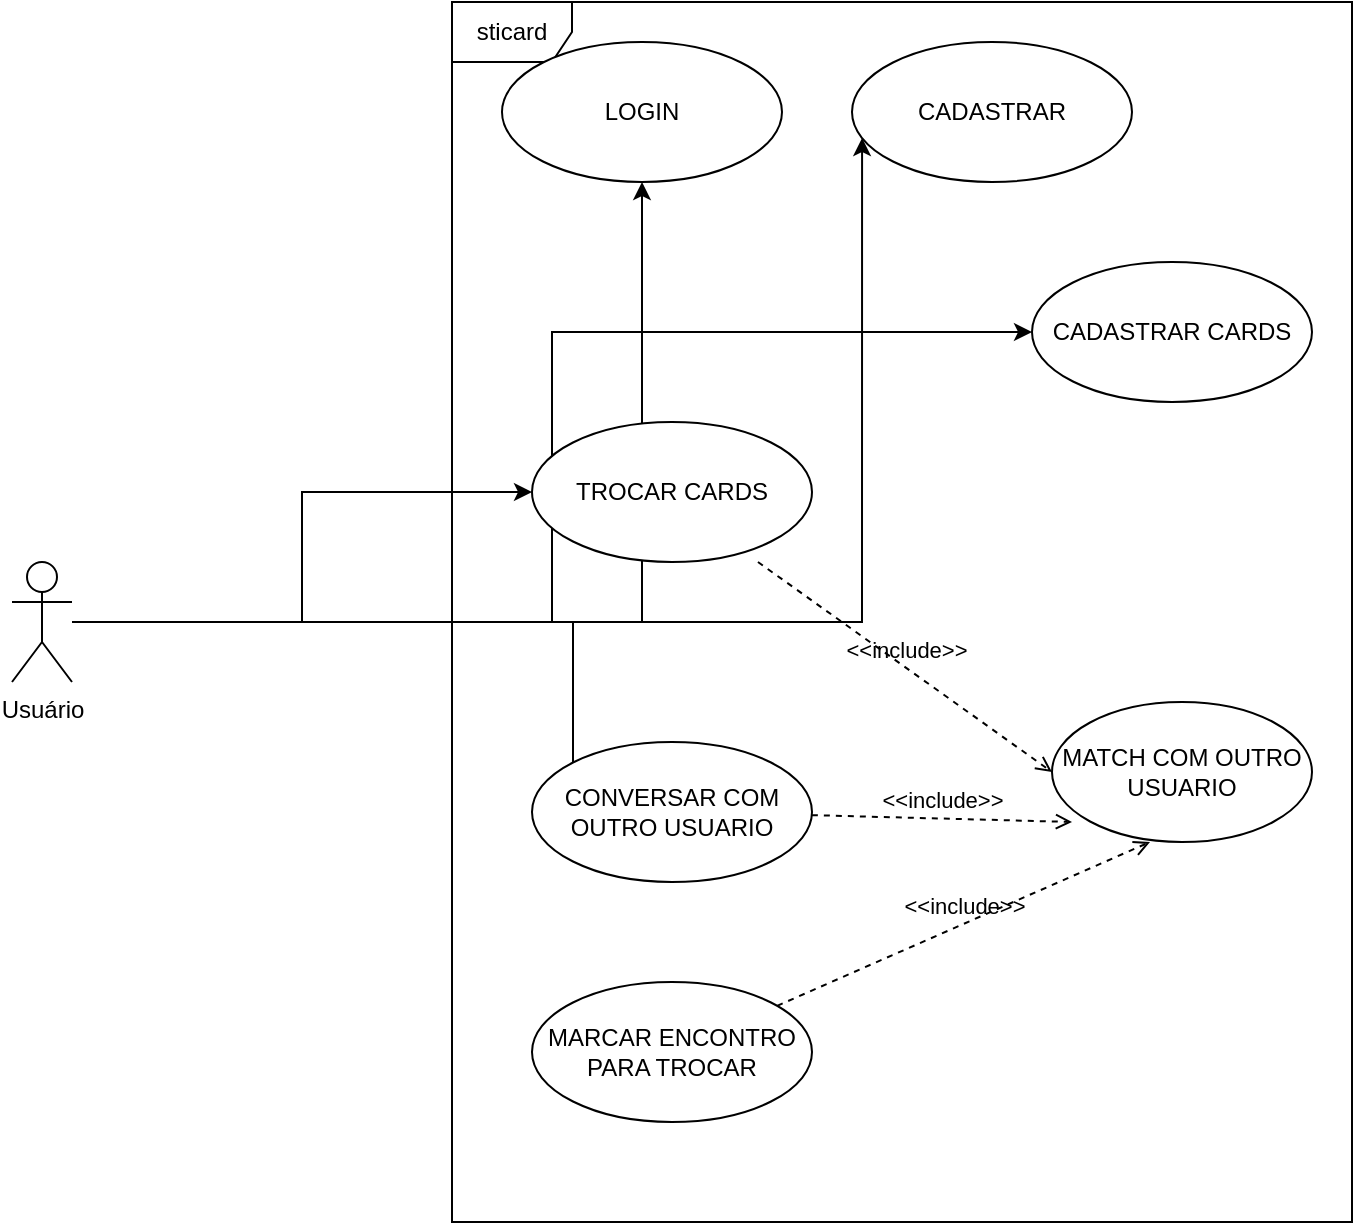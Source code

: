 <mxfile version="22.1.3" type="github">
  <diagram name="Page-1" id="sXxK-9ORvG66VkrLFLbz">
    <mxGraphModel dx="1434" dy="774" grid="1" gridSize="10" guides="1" tooltips="1" connect="1" arrows="1" fold="1" page="1" pageScale="1" pageWidth="850" pageHeight="1100" math="0" shadow="0">
      <root>
        <mxCell id="0" />
        <mxCell id="1" parent="0" />
        <mxCell id="9SUfwnlRF6D-m80l9Mdi-10" style="edgeStyle=orthogonalEdgeStyle;rounded=0;orthogonalLoop=1;jettySize=auto;html=1;" edge="1" parent="1" source="9SUfwnlRF6D-m80l9Mdi-1" target="9SUfwnlRF6D-m80l9Mdi-8">
          <mxGeometry relative="1" as="geometry" />
        </mxCell>
        <mxCell id="9SUfwnlRF6D-m80l9Mdi-14" style="edgeStyle=orthogonalEdgeStyle;rounded=0;orthogonalLoop=1;jettySize=auto;html=1;entryX=0;entryY=0.5;entryDx=0;entryDy=0;" edge="1" parent="1" source="9SUfwnlRF6D-m80l9Mdi-1" target="9SUfwnlRF6D-m80l9Mdi-12">
          <mxGeometry relative="1" as="geometry" />
        </mxCell>
        <mxCell id="9SUfwnlRF6D-m80l9Mdi-16" style="edgeStyle=orthogonalEdgeStyle;rounded=0;orthogonalLoop=1;jettySize=auto;html=1;" edge="1" parent="1" source="9SUfwnlRF6D-m80l9Mdi-1" target="9SUfwnlRF6D-m80l9Mdi-15">
          <mxGeometry relative="1" as="geometry" />
        </mxCell>
        <mxCell id="9SUfwnlRF6D-m80l9Mdi-26" style="edgeStyle=orthogonalEdgeStyle;rounded=0;orthogonalLoop=1;jettySize=auto;html=1;entryX=0;entryY=1;entryDx=0;entryDy=0;" edge="1" parent="1" source="9SUfwnlRF6D-m80l9Mdi-1" target="9SUfwnlRF6D-m80l9Mdi-23">
          <mxGeometry relative="1" as="geometry" />
        </mxCell>
        <mxCell id="9SUfwnlRF6D-m80l9Mdi-1" value="Usuário" style="shape=umlActor;verticalLabelPosition=bottom;verticalAlign=top;html=1;" vertex="1" parent="1">
          <mxGeometry x="40" y="370" width="30" height="60" as="geometry" />
        </mxCell>
        <mxCell id="9SUfwnlRF6D-m80l9Mdi-3" value="sticard" style="shape=umlFrame;whiteSpace=wrap;html=1;pointerEvents=0;" vertex="1" parent="1">
          <mxGeometry x="260" y="90" width="450" height="610" as="geometry" />
        </mxCell>
        <mxCell id="9SUfwnlRF6D-m80l9Mdi-8" value="LOGIN" style="ellipse;whiteSpace=wrap;html=1;" vertex="1" parent="1">
          <mxGeometry x="285" y="110" width="140" height="70" as="geometry" />
        </mxCell>
        <mxCell id="9SUfwnlRF6D-m80l9Mdi-11" value="&lt;div&gt;&lt;br&gt;&lt;/div&gt;&lt;div&gt;CADASTRAR&lt;/div&gt;&lt;div&gt;&lt;br&gt;&lt;/div&gt;" style="ellipse;whiteSpace=wrap;html=1;" vertex="1" parent="1">
          <mxGeometry x="460" y="110" width="140" height="70" as="geometry" />
        </mxCell>
        <mxCell id="9SUfwnlRF6D-m80l9Mdi-12" value="&lt;div&gt;CADASTRAR CARDS&lt;/div&gt;" style="ellipse;whiteSpace=wrap;html=1;" vertex="1" parent="1">
          <mxGeometry x="550" y="220" width="140" height="70" as="geometry" />
        </mxCell>
        <mxCell id="9SUfwnlRF6D-m80l9Mdi-13" style="edgeStyle=orthogonalEdgeStyle;rounded=0;orthogonalLoop=1;jettySize=auto;html=1;entryX=0.036;entryY=0.686;entryDx=0;entryDy=0;entryPerimeter=0;" edge="1" parent="1" source="9SUfwnlRF6D-m80l9Mdi-1" target="9SUfwnlRF6D-m80l9Mdi-11">
          <mxGeometry relative="1" as="geometry" />
        </mxCell>
        <mxCell id="9SUfwnlRF6D-m80l9Mdi-15" value="TROCAR CARDS" style="ellipse;whiteSpace=wrap;html=1;" vertex="1" parent="1">
          <mxGeometry x="300" y="300" width="140" height="70" as="geometry" />
        </mxCell>
        <mxCell id="9SUfwnlRF6D-m80l9Mdi-17" style="edgeStyle=orthogonalEdgeStyle;rounded=0;orthogonalLoop=1;jettySize=auto;html=1;exitX=0.5;exitY=1;exitDx=0;exitDy=0;" edge="1" parent="1" source="9SUfwnlRF6D-m80l9Mdi-12" target="9SUfwnlRF6D-m80l9Mdi-12">
          <mxGeometry relative="1" as="geometry" />
        </mxCell>
        <mxCell id="9SUfwnlRF6D-m80l9Mdi-18" value="MATCH COM OUTRO USUARIO" style="ellipse;whiteSpace=wrap;html=1;" vertex="1" parent="1">
          <mxGeometry x="560" y="440" width="130" height="70" as="geometry" />
        </mxCell>
        <mxCell id="9SUfwnlRF6D-m80l9Mdi-22" value="&amp;lt;&amp;lt;include&amp;gt;&amp;gt;" style="html=1;verticalAlign=bottom;labelBackgroundColor=none;endArrow=open;endFill=0;dashed=1;rounded=0;exitX=0.807;exitY=1;exitDx=0;exitDy=0;exitPerimeter=0;entryX=0;entryY=0.5;entryDx=0;entryDy=0;" edge="1" parent="1" source="9SUfwnlRF6D-m80l9Mdi-15" target="9SUfwnlRF6D-m80l9Mdi-18">
          <mxGeometry width="160" relative="1" as="geometry">
            <mxPoint x="430" y="450" as="sourcePoint" />
            <mxPoint x="590" y="450" as="targetPoint" />
          </mxGeometry>
        </mxCell>
        <mxCell id="9SUfwnlRF6D-m80l9Mdi-23" value="CONVERSAR COM OUTRO USUARIO" style="ellipse;whiteSpace=wrap;html=1;" vertex="1" parent="1">
          <mxGeometry x="300" y="460" width="140" height="70" as="geometry" />
        </mxCell>
        <mxCell id="9SUfwnlRF6D-m80l9Mdi-25" value="&amp;lt;&amp;lt;include&amp;gt;&amp;gt;" style="html=1;verticalAlign=bottom;labelBackgroundColor=none;endArrow=open;endFill=0;dashed=1;rounded=0;entryX=0.077;entryY=0.857;entryDx=0;entryDy=0;entryPerimeter=0;" edge="1" parent="1" source="9SUfwnlRF6D-m80l9Mdi-23" target="9SUfwnlRF6D-m80l9Mdi-18">
          <mxGeometry width="160" relative="1" as="geometry">
            <mxPoint x="423" y="380" as="sourcePoint" />
            <mxPoint x="540" y="395" as="targetPoint" />
          </mxGeometry>
        </mxCell>
        <mxCell id="9SUfwnlRF6D-m80l9Mdi-28" value="&lt;div&gt;MARCAR ENCONTRO PARA TROCAR &lt;br&gt;&lt;/div&gt;" style="ellipse;whiteSpace=wrap;html=1;" vertex="1" parent="1">
          <mxGeometry x="300" y="580" width="140" height="70" as="geometry" />
        </mxCell>
        <mxCell id="9SUfwnlRF6D-m80l9Mdi-29" value="&amp;lt;&amp;lt;include&amp;gt;&amp;gt;" style="html=1;verticalAlign=bottom;labelBackgroundColor=none;endArrow=open;endFill=0;dashed=1;rounded=0;entryX=0.377;entryY=1;entryDx=0;entryDy=0;entryPerimeter=0;" edge="1" parent="1" source="9SUfwnlRF6D-m80l9Mdi-28" target="9SUfwnlRF6D-m80l9Mdi-18">
          <mxGeometry width="160" relative="1" as="geometry">
            <mxPoint x="475" y="502" as="sourcePoint" />
            <mxPoint x="580" y="480" as="targetPoint" />
          </mxGeometry>
        </mxCell>
      </root>
    </mxGraphModel>
  </diagram>
</mxfile>
